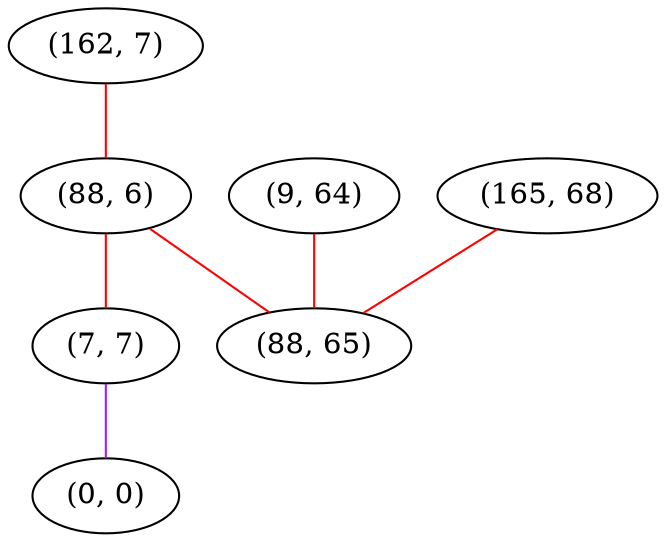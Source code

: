 graph "" {
"(162, 7)";
"(9, 64)";
"(165, 68)";
"(88, 6)";
"(7, 7)";
"(0, 0)";
"(88, 65)";
"(162, 7)" -- "(88, 6)"  [color=red, key=0, weight=1];
"(9, 64)" -- "(88, 65)"  [color=red, key=0, weight=1];
"(165, 68)" -- "(88, 65)"  [color=red, key=0, weight=1];
"(88, 6)" -- "(88, 65)"  [color=red, key=0, weight=1];
"(88, 6)" -- "(7, 7)"  [color=red, key=0, weight=1];
"(7, 7)" -- "(0, 0)"  [color=purple, key=0, weight=4];
}

